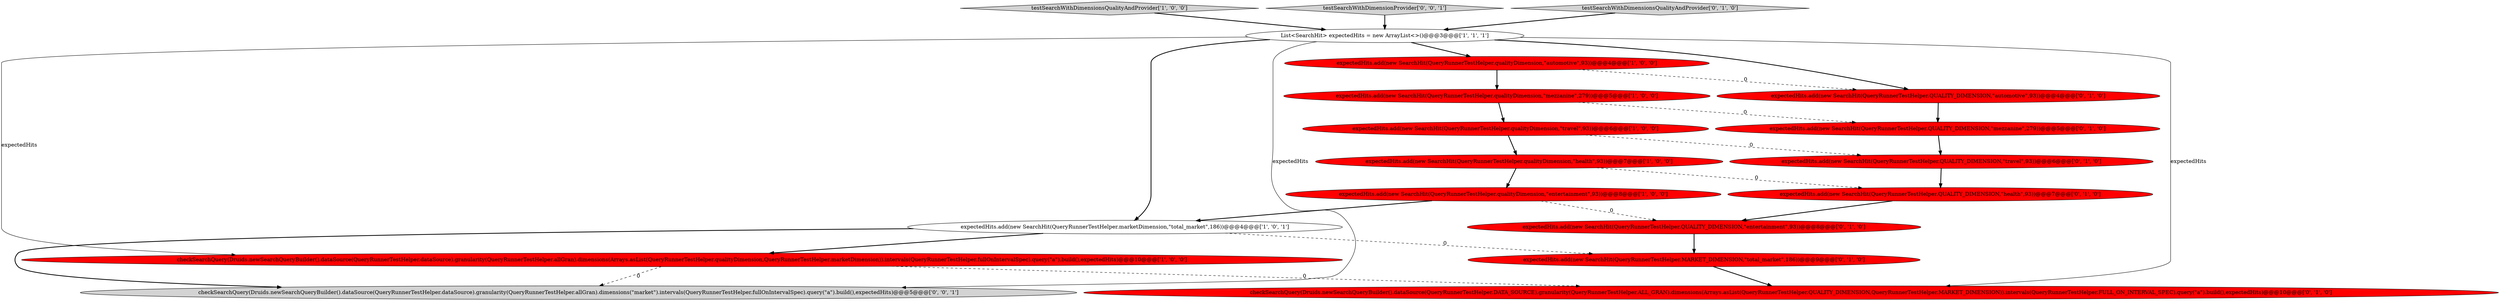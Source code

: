digraph {
7 [style = filled, label = "expectedHits.add(new SearchHit(QueryRunnerTestHelper.marketDimension,\"total_market\",186))@@@4@@@['1', '0', '1']", fillcolor = white, shape = ellipse image = "AAA0AAABBB1BBB"];
14 [style = filled, label = "expectedHits.add(new SearchHit(QueryRunnerTestHelper.MARKET_DIMENSION,\"total_market\",186))@@@9@@@['0', '1', '0']", fillcolor = red, shape = ellipse image = "AAA1AAABBB2BBB"];
17 [style = filled, label = "checkSearchQuery(Druids.newSearchQueryBuilder().dataSource(QueryRunnerTestHelper.dataSource).granularity(QueryRunnerTestHelper.allGran).dimensions(\"market\").intervals(QueryRunnerTestHelper.fullOnIntervalSpec).query(\"a\").build(),expectedHits)@@@5@@@['0', '0', '1']", fillcolor = lightgray, shape = ellipse image = "AAA0AAABBB3BBB"];
0 [style = filled, label = "checkSearchQuery(Druids.newSearchQueryBuilder().dataSource(QueryRunnerTestHelper.dataSource).granularity(QueryRunnerTestHelper.allGran).dimensions(Arrays.asList(QueryRunnerTestHelper.qualityDimension,QueryRunnerTestHelper.marketDimension)).intervals(QueryRunnerTestHelper.fullOnIntervalSpec).query(\"a\").build(),expectedHits)@@@10@@@['1', '0', '0']", fillcolor = red, shape = ellipse image = "AAA1AAABBB1BBB"];
2 [style = filled, label = "expectedHits.add(new SearchHit(QueryRunnerTestHelper.qualityDimension,\"travel\",93))@@@6@@@['1', '0', '0']", fillcolor = red, shape = ellipse image = "AAA1AAABBB1BBB"];
3 [style = filled, label = "testSearchWithDimensionsQualityAndProvider['1', '0', '0']", fillcolor = lightgray, shape = diamond image = "AAA0AAABBB1BBB"];
5 [style = filled, label = "expectedHits.add(new SearchHit(QueryRunnerTestHelper.qualityDimension,\"entertainment\",93))@@@8@@@['1', '0', '0']", fillcolor = red, shape = ellipse image = "AAA1AAABBB1BBB"];
18 [style = filled, label = "testSearchWithDimensionProvider['0', '0', '1']", fillcolor = lightgray, shape = diamond image = "AAA0AAABBB3BBB"];
13 [style = filled, label = "expectedHits.add(new SearchHit(QueryRunnerTestHelper.QUALITY_DIMENSION,\"mezzanine\",279))@@@5@@@['0', '1', '0']", fillcolor = red, shape = ellipse image = "AAA1AAABBB2BBB"];
1 [style = filled, label = "expectedHits.add(new SearchHit(QueryRunnerTestHelper.qualityDimension,\"mezzanine\",279))@@@5@@@['1', '0', '0']", fillcolor = red, shape = ellipse image = "AAA1AAABBB1BBB"];
12 [style = filled, label = "testSearchWithDimensionsQualityAndProvider['0', '1', '0']", fillcolor = lightgray, shape = diamond image = "AAA0AAABBB2BBB"];
9 [style = filled, label = "checkSearchQuery(Druids.newSearchQueryBuilder().dataSource(QueryRunnerTestHelper.DATA_SOURCE).granularity(QueryRunnerTestHelper.ALL_GRAN).dimensions(Arrays.asList(QueryRunnerTestHelper.QUALITY_DIMENSION,QueryRunnerTestHelper.MARKET_DIMENSION)).intervals(QueryRunnerTestHelper.FULL_ON_INTERVAL_SPEC).query(\"a\").build(),expectedHits)@@@10@@@['0', '1', '0']", fillcolor = red, shape = ellipse image = "AAA1AAABBB2BBB"];
4 [style = filled, label = "expectedHits.add(new SearchHit(QueryRunnerTestHelper.qualityDimension,\"health\",93))@@@7@@@['1', '0', '0']", fillcolor = red, shape = ellipse image = "AAA1AAABBB1BBB"];
15 [style = filled, label = "expectedHits.add(new SearchHit(QueryRunnerTestHelper.QUALITY_DIMENSION,\"automotive\",93))@@@4@@@['0', '1', '0']", fillcolor = red, shape = ellipse image = "AAA1AAABBB2BBB"];
8 [style = filled, label = "List<SearchHit> expectedHits = new ArrayList<>()@@@3@@@['1', '1', '1']", fillcolor = white, shape = ellipse image = "AAA0AAABBB1BBB"];
11 [style = filled, label = "expectedHits.add(new SearchHit(QueryRunnerTestHelper.QUALITY_DIMENSION,\"travel\",93))@@@6@@@['0', '1', '0']", fillcolor = red, shape = ellipse image = "AAA1AAABBB2BBB"];
6 [style = filled, label = "expectedHits.add(new SearchHit(QueryRunnerTestHelper.qualityDimension,\"automotive\",93))@@@4@@@['1', '0', '0']", fillcolor = red, shape = ellipse image = "AAA1AAABBB1BBB"];
10 [style = filled, label = "expectedHits.add(new SearchHit(QueryRunnerTestHelper.QUALITY_DIMENSION,\"health\",93))@@@7@@@['0', '1', '0']", fillcolor = red, shape = ellipse image = "AAA1AAABBB2BBB"];
16 [style = filled, label = "expectedHits.add(new SearchHit(QueryRunnerTestHelper.QUALITY_DIMENSION,\"entertainment\",93))@@@8@@@['0', '1', '0']", fillcolor = red, shape = ellipse image = "AAA1AAABBB2BBB"];
8->0 [style = solid, label="expectedHits"];
15->13 [style = bold, label=""];
7->17 [style = bold, label=""];
8->15 [style = bold, label=""];
7->14 [style = dashed, label="0"];
8->17 [style = solid, label="expectedHits"];
8->6 [style = bold, label=""];
7->0 [style = bold, label=""];
2->4 [style = bold, label=""];
13->11 [style = bold, label=""];
0->17 [style = dashed, label="0"];
8->7 [style = bold, label=""];
1->13 [style = dashed, label="0"];
5->16 [style = dashed, label="0"];
6->1 [style = bold, label=""];
10->16 [style = bold, label=""];
6->15 [style = dashed, label="0"];
11->10 [style = bold, label=""];
12->8 [style = bold, label=""];
3->8 [style = bold, label=""];
5->7 [style = bold, label=""];
16->14 [style = bold, label=""];
14->9 [style = bold, label=""];
2->11 [style = dashed, label="0"];
1->2 [style = bold, label=""];
18->8 [style = bold, label=""];
0->9 [style = dashed, label="0"];
4->10 [style = dashed, label="0"];
4->5 [style = bold, label=""];
8->9 [style = solid, label="expectedHits"];
}
